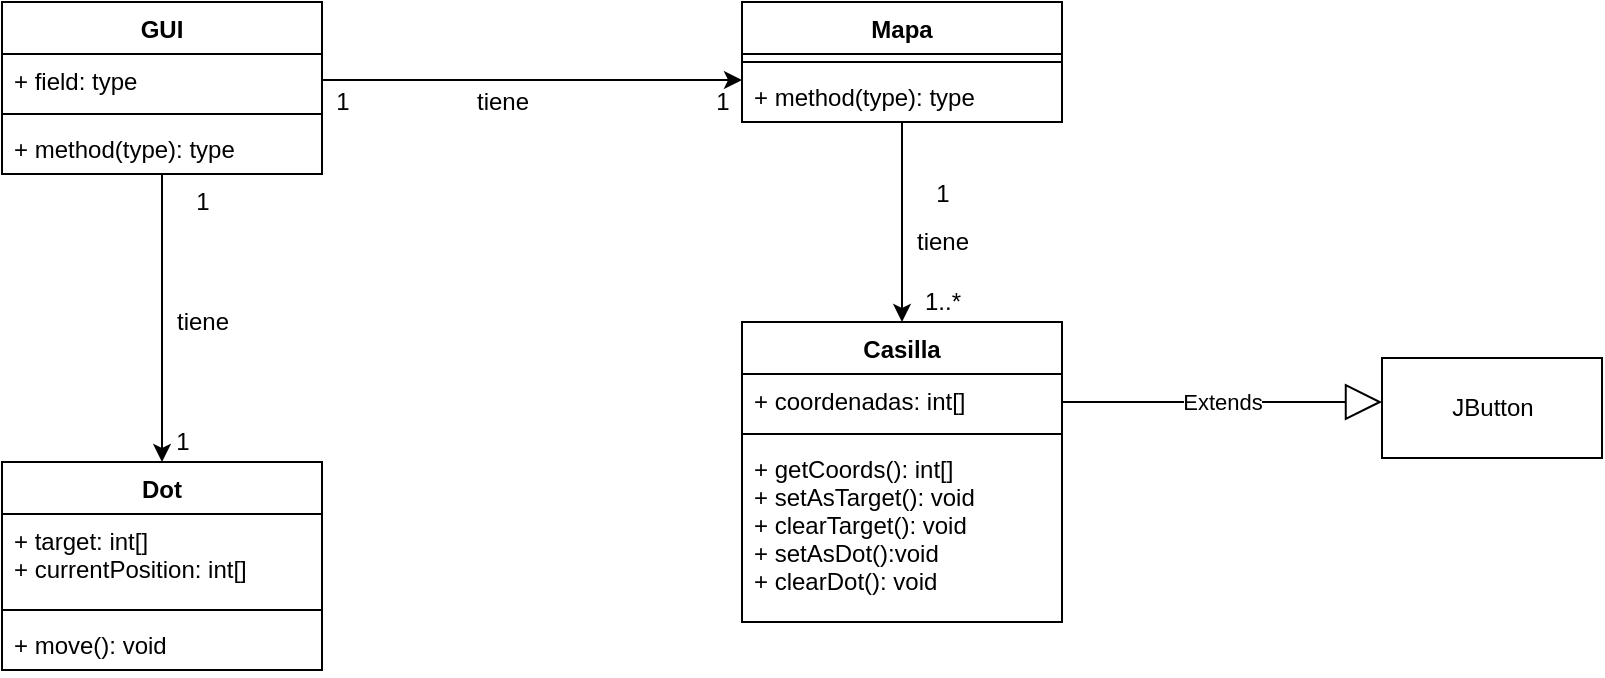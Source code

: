 <mxfile version="17.4.6" type="github">
  <diagram id="shnDngDQe-nJWOVilq9R" name="Page-1">
    <mxGraphModel dx="1422" dy="780" grid="1" gridSize="10" guides="1" tooltips="1" connect="1" arrows="1" fold="1" page="1" pageScale="1" pageWidth="850" pageHeight="1100" math="0" shadow="0">
      <root>
        <mxCell id="0" />
        <mxCell id="1" parent="0" />
        <mxCell id="q9LWInhCMhOtB3nPL1oh-1" value="Dot" style="swimlane;fontStyle=1;align=center;verticalAlign=top;childLayout=stackLayout;horizontal=1;startSize=26;horizontalStack=0;resizeParent=1;resizeParentMax=0;resizeLast=0;collapsible=1;marginBottom=0;" vertex="1" parent="1">
          <mxGeometry x="250" y="360" width="160" height="104" as="geometry" />
        </mxCell>
        <mxCell id="q9LWInhCMhOtB3nPL1oh-2" value="+ target: int[]&#xa;+ currentPosition: int[]&#xa;" style="text;strokeColor=none;fillColor=none;align=left;verticalAlign=top;spacingLeft=4;spacingRight=4;overflow=hidden;rotatable=0;points=[[0,0.5],[1,0.5]];portConstraint=eastwest;" vertex="1" parent="q9LWInhCMhOtB3nPL1oh-1">
          <mxGeometry y="26" width="160" height="44" as="geometry" />
        </mxCell>
        <mxCell id="q9LWInhCMhOtB3nPL1oh-3" value="" style="line;strokeWidth=1;fillColor=none;align=left;verticalAlign=middle;spacingTop=-1;spacingLeft=3;spacingRight=3;rotatable=0;labelPosition=right;points=[];portConstraint=eastwest;" vertex="1" parent="q9LWInhCMhOtB3nPL1oh-1">
          <mxGeometry y="70" width="160" height="8" as="geometry" />
        </mxCell>
        <mxCell id="q9LWInhCMhOtB3nPL1oh-4" value="+ move(): void" style="text;strokeColor=none;fillColor=none;align=left;verticalAlign=top;spacingLeft=4;spacingRight=4;overflow=hidden;rotatable=0;points=[[0,0.5],[1,0.5]];portConstraint=eastwest;" vertex="1" parent="q9LWInhCMhOtB3nPL1oh-1">
          <mxGeometry y="78" width="160" height="26" as="geometry" />
        </mxCell>
        <mxCell id="q9LWInhCMhOtB3nPL1oh-24" style="edgeStyle=orthogonalEdgeStyle;rounded=0;orthogonalLoop=1;jettySize=auto;html=1;exitX=0.5;exitY=1;exitDx=0;exitDy=0;" edge="1" parent="1" source="q9LWInhCMhOtB3nPL1oh-5" target="q9LWInhCMhOtB3nPL1oh-17">
          <mxGeometry relative="1" as="geometry" />
        </mxCell>
        <mxCell id="q9LWInhCMhOtB3nPL1oh-5" value="Mapa" style="swimlane;fontStyle=1;align=center;verticalAlign=top;childLayout=stackLayout;horizontal=1;startSize=26;horizontalStack=0;resizeParent=1;resizeParentMax=0;resizeLast=0;collapsible=1;marginBottom=0;" vertex="1" parent="1">
          <mxGeometry x="620" y="130" width="160" height="60" as="geometry" />
        </mxCell>
        <mxCell id="q9LWInhCMhOtB3nPL1oh-7" value="" style="line;strokeWidth=1;fillColor=none;align=left;verticalAlign=middle;spacingTop=-1;spacingLeft=3;spacingRight=3;rotatable=0;labelPosition=right;points=[];portConstraint=eastwest;" vertex="1" parent="q9LWInhCMhOtB3nPL1oh-5">
          <mxGeometry y="26" width="160" height="8" as="geometry" />
        </mxCell>
        <mxCell id="q9LWInhCMhOtB3nPL1oh-8" value="+ method(type): type" style="text;strokeColor=none;fillColor=none;align=left;verticalAlign=top;spacingLeft=4;spacingRight=4;overflow=hidden;rotatable=0;points=[[0,0.5],[1,0.5]];portConstraint=eastwest;" vertex="1" parent="q9LWInhCMhOtB3nPL1oh-5">
          <mxGeometry y="34" width="160" height="26" as="geometry" />
        </mxCell>
        <mxCell id="q9LWInhCMhOtB3nPL1oh-29" style="edgeStyle=orthogonalEdgeStyle;rounded=0;orthogonalLoop=1;jettySize=auto;html=1;exitX=0.5;exitY=1;exitDx=0;exitDy=0;" edge="1" parent="1" source="q9LWInhCMhOtB3nPL1oh-9" target="q9LWInhCMhOtB3nPL1oh-1">
          <mxGeometry relative="1" as="geometry" />
        </mxCell>
        <mxCell id="q9LWInhCMhOtB3nPL1oh-9" value="GUI" style="swimlane;fontStyle=1;align=center;verticalAlign=top;childLayout=stackLayout;horizontal=1;startSize=26;horizontalStack=0;resizeParent=1;resizeParentMax=0;resizeLast=0;collapsible=1;marginBottom=0;" vertex="1" parent="1">
          <mxGeometry x="250" y="130" width="160" height="86" as="geometry" />
        </mxCell>
        <mxCell id="q9LWInhCMhOtB3nPL1oh-10" value="+ field: type" style="text;strokeColor=none;fillColor=none;align=left;verticalAlign=top;spacingLeft=4;spacingRight=4;overflow=hidden;rotatable=0;points=[[0,0.5],[1,0.5]];portConstraint=eastwest;" vertex="1" parent="q9LWInhCMhOtB3nPL1oh-9">
          <mxGeometry y="26" width="160" height="26" as="geometry" />
        </mxCell>
        <mxCell id="q9LWInhCMhOtB3nPL1oh-11" value="" style="line;strokeWidth=1;fillColor=none;align=left;verticalAlign=middle;spacingTop=-1;spacingLeft=3;spacingRight=3;rotatable=0;labelPosition=right;points=[];portConstraint=eastwest;" vertex="1" parent="q9LWInhCMhOtB3nPL1oh-9">
          <mxGeometry y="52" width="160" height="8" as="geometry" />
        </mxCell>
        <mxCell id="q9LWInhCMhOtB3nPL1oh-12" value="+ method(type): type" style="text;strokeColor=none;fillColor=none;align=left;verticalAlign=top;spacingLeft=4;spacingRight=4;overflow=hidden;rotatable=0;points=[[0,0.5],[1,0.5]];portConstraint=eastwest;" vertex="1" parent="q9LWInhCMhOtB3nPL1oh-9">
          <mxGeometry y="60" width="160" height="26" as="geometry" />
        </mxCell>
        <mxCell id="q9LWInhCMhOtB3nPL1oh-17" value="Casilla" style="swimlane;fontStyle=1;align=center;verticalAlign=top;childLayout=stackLayout;horizontal=1;startSize=26;horizontalStack=0;resizeParent=1;resizeParentMax=0;resizeLast=0;collapsible=1;marginBottom=0;" vertex="1" parent="1">
          <mxGeometry x="620" y="290" width="160" height="150" as="geometry" />
        </mxCell>
        <mxCell id="q9LWInhCMhOtB3nPL1oh-18" value="+ coordenadas: int[]" style="text;strokeColor=none;fillColor=none;align=left;verticalAlign=top;spacingLeft=4;spacingRight=4;overflow=hidden;rotatable=0;points=[[0,0.5],[1,0.5]];portConstraint=eastwest;" vertex="1" parent="q9LWInhCMhOtB3nPL1oh-17">
          <mxGeometry y="26" width="160" height="26" as="geometry" />
        </mxCell>
        <mxCell id="q9LWInhCMhOtB3nPL1oh-19" value="" style="line;strokeWidth=1;fillColor=none;align=left;verticalAlign=middle;spacingTop=-1;spacingLeft=3;spacingRight=3;rotatable=0;labelPosition=right;points=[];portConstraint=eastwest;" vertex="1" parent="q9LWInhCMhOtB3nPL1oh-17">
          <mxGeometry y="52" width="160" height="8" as="geometry" />
        </mxCell>
        <mxCell id="q9LWInhCMhOtB3nPL1oh-20" value="+ getCoords(): int[]&#xa;+ setAsTarget(): void&#xa;+ clearTarget(): void&#xa;+ setAsDot():void&#xa;+ clearDot(): void&#xa;&#xa;&#xa;" style="text;strokeColor=none;fillColor=none;align=left;verticalAlign=top;spacingLeft=4;spacingRight=4;overflow=hidden;rotatable=0;points=[[0,0.5],[1,0.5]];portConstraint=eastwest;" vertex="1" parent="q9LWInhCMhOtB3nPL1oh-17">
          <mxGeometry y="60" width="160" height="90" as="geometry" />
        </mxCell>
        <mxCell id="q9LWInhCMhOtB3nPL1oh-21" style="edgeStyle=orthogonalEdgeStyle;rounded=0;orthogonalLoop=1;jettySize=auto;html=1;exitX=1;exitY=0.5;exitDx=0;exitDy=0;entryX=0;entryY=0.5;entryDx=0;entryDy=0;" edge="1" parent="1" source="q9LWInhCMhOtB3nPL1oh-10">
          <mxGeometry relative="1" as="geometry">
            <mxPoint x="620" y="169" as="targetPoint" />
          </mxGeometry>
        </mxCell>
        <mxCell id="q9LWInhCMhOtB3nPL1oh-22" value="1" style="text;html=1;align=center;verticalAlign=middle;resizable=0;points=[];autosize=1;strokeColor=none;fillColor=none;" vertex="1" parent="1">
          <mxGeometry x="410" y="170" width="20" height="20" as="geometry" />
        </mxCell>
        <mxCell id="q9LWInhCMhOtB3nPL1oh-23" value="1" style="text;html=1;align=center;verticalAlign=middle;resizable=0;points=[];autosize=1;strokeColor=none;fillColor=none;" vertex="1" parent="1">
          <mxGeometry x="600" y="170" width="20" height="20" as="geometry" />
        </mxCell>
        <mxCell id="q9LWInhCMhOtB3nPL1oh-25" value="1" style="text;html=1;align=center;verticalAlign=middle;resizable=0;points=[];autosize=1;strokeColor=none;fillColor=none;" vertex="1" parent="1">
          <mxGeometry x="710" y="216" width="20" height="20" as="geometry" />
        </mxCell>
        <mxCell id="q9LWInhCMhOtB3nPL1oh-26" value="1..*" style="text;html=1;align=center;verticalAlign=middle;resizable=0;points=[];autosize=1;strokeColor=none;fillColor=none;" vertex="1" parent="1">
          <mxGeometry x="705" y="270" width="30" height="20" as="geometry" />
        </mxCell>
        <mxCell id="q9LWInhCMhOtB3nPL1oh-27" value="tiene" style="text;html=1;align=center;verticalAlign=middle;resizable=0;points=[];autosize=1;strokeColor=none;fillColor=none;" vertex="1" parent="1">
          <mxGeometry x="480" y="170" width="40" height="20" as="geometry" />
        </mxCell>
        <mxCell id="q9LWInhCMhOtB3nPL1oh-28" value="tiene" style="text;html=1;align=center;verticalAlign=middle;resizable=0;points=[];autosize=1;strokeColor=none;fillColor=none;" vertex="1" parent="1">
          <mxGeometry x="700" y="240" width="40" height="20" as="geometry" />
        </mxCell>
        <mxCell id="q9LWInhCMhOtB3nPL1oh-30" value="tiene" style="text;html=1;align=center;verticalAlign=middle;resizable=0;points=[];autosize=1;strokeColor=none;fillColor=none;" vertex="1" parent="1">
          <mxGeometry x="330" y="280" width="40" height="20" as="geometry" />
        </mxCell>
        <mxCell id="q9LWInhCMhOtB3nPL1oh-31" value="1" style="text;html=1;align=center;verticalAlign=middle;resizable=0;points=[];autosize=1;strokeColor=none;fillColor=none;" vertex="1" parent="1">
          <mxGeometry x="340" y="220" width="20" height="20" as="geometry" />
        </mxCell>
        <mxCell id="q9LWInhCMhOtB3nPL1oh-32" value="1" style="text;html=1;align=center;verticalAlign=middle;resizable=0;points=[];autosize=1;strokeColor=none;fillColor=none;" vertex="1" parent="1">
          <mxGeometry x="330" y="340" width="20" height="20" as="geometry" />
        </mxCell>
        <mxCell id="q9LWInhCMhOtB3nPL1oh-37" value="JButton" style="html=1;" vertex="1" parent="1">
          <mxGeometry x="940" y="308" width="110" height="50" as="geometry" />
        </mxCell>
        <mxCell id="q9LWInhCMhOtB3nPL1oh-39" value="Extends" style="endArrow=block;endSize=16;endFill=0;html=1;rounded=0;" edge="1" parent="1">
          <mxGeometry width="160" relative="1" as="geometry">
            <mxPoint x="780" y="330" as="sourcePoint" />
            <mxPoint x="940" y="330" as="targetPoint" />
          </mxGeometry>
        </mxCell>
      </root>
    </mxGraphModel>
  </diagram>
</mxfile>
